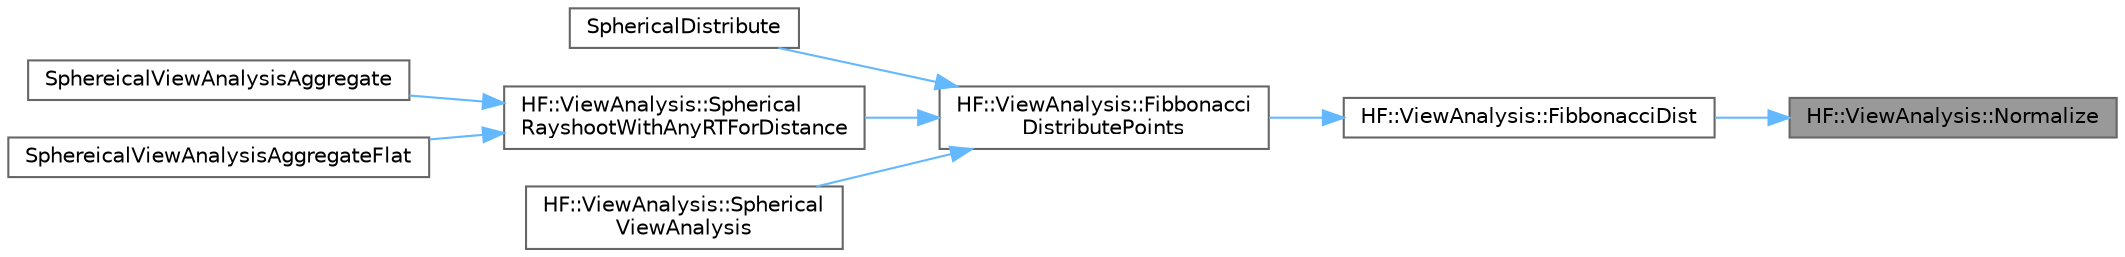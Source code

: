 digraph "HF::ViewAnalysis::Normalize"
{
 // LATEX_PDF_SIZE
  bgcolor="transparent";
  edge [fontname=Helvetica,fontsize=10,labelfontname=Helvetica,labelfontsize=10];
  node [fontname=Helvetica,fontsize=10,shape=box,height=0.2,width=0.4];
  rankdir="RL";
  Node1 [label="HF::ViewAnalysis::Normalize",height=0.2,width=0.4,color="gray40", fillcolor="grey60", style="filled", fontcolor="black",tooltip="Normalize a vector."];
  Node1 -> Node2 [dir="back",color="steelblue1",style="solid"];
  Node2 [label="HF::ViewAnalysis::FibbonacciDist",height=0.2,width=0.4,color="grey40", fillcolor="white", style="filled",URL="$a00466.html#a5b45790c767b670bc00bf3fd2335159a",tooltip=" "];
  Node2 -> Node3 [dir="back",color="steelblue1",style="solid"];
  Node3 [label="HF::ViewAnalysis::Fibbonacci\lDistributePoints",height=0.2,width=0.4,color="grey40", fillcolor="white", style="filled",URL="$a00459.html#ga6ca336e3887ef82d17b0713c2bf862df",tooltip="Evenly distribute a set of points around a sphere centered at the origin."];
  Node3 -> Node4 [dir="back",color="steelblue1",style="solid"];
  Node4 [label="SphericalDistribute",height=0.2,width=0.4,color="grey40", fillcolor="white", style="filled",URL="$a00459.html#gaf572b7bec28d55bf2c72719742703dff",tooltip="Equally distribute points around a unit sphere."];
  Node3 -> Node5 [dir="back",color="steelblue1",style="solid"];
  Node5 [label="HF::ViewAnalysis::Spherical\lRayshootWithAnyRTForDistance",height=0.2,width=0.4,color="grey40", fillcolor="white", style="filled",URL="$a00459.html#ga78f77d24531d0fa55c9b60d7ec1bf32a",tooltip="Conduct view analysis and recieve a summarized set of results for each node."];
  Node5 -> Node6 [dir="back",color="steelblue1",style="solid"];
  Node6 [label="SphereicalViewAnalysisAggregate",height=0.2,width=0.4,color="grey40", fillcolor="white", style="filled",URL="$a00459.html#gab6b8e3eab649b42ac014fb7d02d54892",tooltip="Conduct view analysis, then aggregate the results."];
  Node5 -> Node7 [dir="back",color="steelblue1",style="solid"];
  Node7 [label="SphereicalViewAnalysisAggregateFlat",height=0.2,width=0.4,color="grey40", fillcolor="white", style="filled",URL="$a00459.html#gaa4c5714c1e557ef83a03d447eb30c6d0",tooltip="Conduct view analysis, and aggregate the results."];
  Node3 -> Node8 [dir="back",color="steelblue1",style="solid"];
  Node8 [label="HF::ViewAnalysis::Spherical\lViewAnalysis",height=0.2,width=0.4,color="grey40", fillcolor="white", style="filled",URL="$a00459.html#gaecaa04882696ac6d73173227bd28e91b",tooltip="Conduct view analysis with any Raytracer in parallel."];
}
